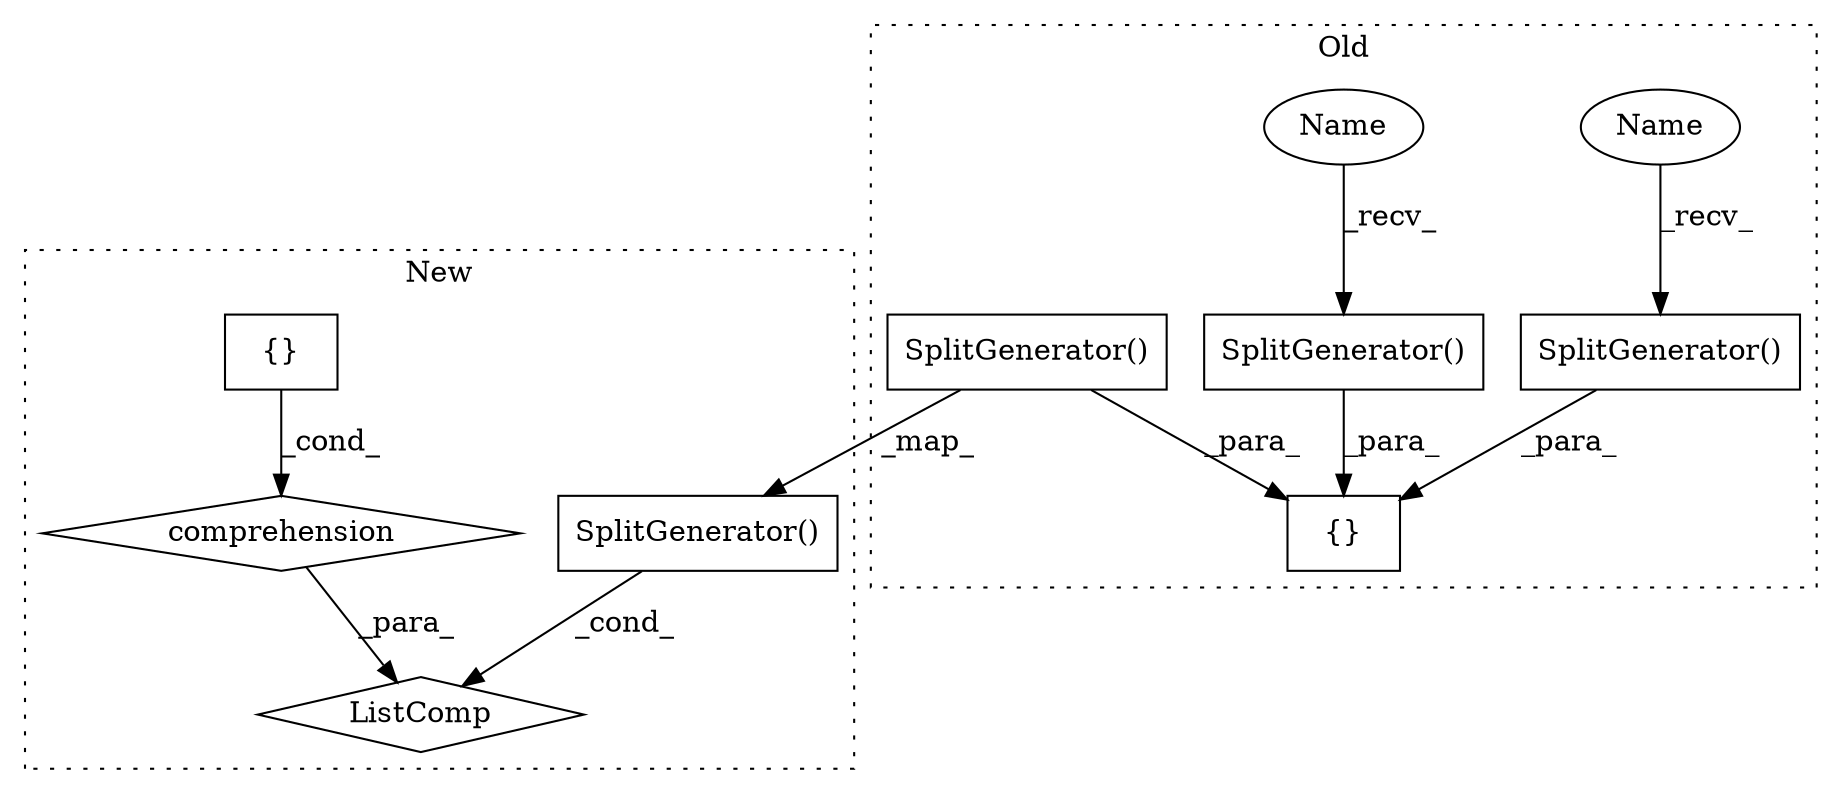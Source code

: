 digraph G {
subgraph cluster0 {
1 [label="SplitGenerator()" a="75" s="5551" l="202" shape="box"];
3 [label="{}" a="59" s="5537,6186" l="14,0" shape="box"];
7 [label="SplitGenerator()" a="75" s="5981" l="205" shape="box"];
8 [label="SplitGenerator()" a="75" s="5767" l="200" shape="box"];
9 [label="Name" a="87" s="5767" l="8" shape="ellipse"];
10 [label="Name" a="87" s="5551" l="8" shape="ellipse"];
label = "Old";
style="dotted";
}
subgraph cluster1 {
2 [label="ListComp" a="106" s="5393" l="217" shape="diamond"];
4 [label="{}" a="59" s="5307,5376" l="1,0" shape="box"];
5 [label="comprehension" a="45" s="5581" l="3" shape="diamond"];
6 [label="SplitGenerator()" a="75" s="5407" l="161" shape="box"];
label = "New";
style="dotted";
}
1 -> 3 [label="_para_"];
4 -> 5 [label="_cond_"];
5 -> 2 [label="_para_"];
6 -> 2 [label="_cond_"];
7 -> 6 [label="_map_"];
7 -> 3 [label="_para_"];
8 -> 3 [label="_para_"];
9 -> 8 [label="_recv_"];
10 -> 1 [label="_recv_"];
}